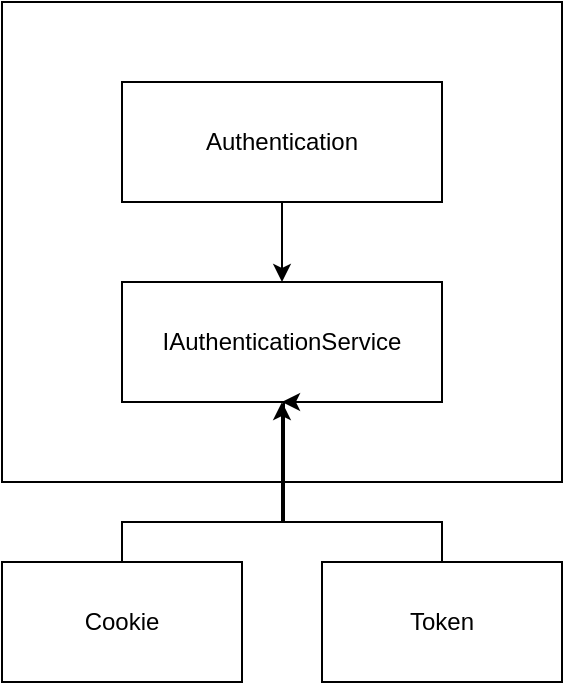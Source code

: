 <mxfile version="26.0.3" pages="2">
  <diagram name="IAutehnticationService" id="Tzmo9ZOexaIhjSpL_RK-">
    <mxGraphModel dx="1221" dy="759" grid="1" gridSize="10" guides="1" tooltips="1" connect="1" arrows="1" fold="1" page="1" pageScale="1" pageWidth="827" pageHeight="1169" math="0" shadow="0">
      <root>
        <mxCell id="0" />
        <mxCell id="1" parent="0" />
        <mxCell id="mbufdSFzFslEfhBCHYeK-3" value="" style="rounded=0;whiteSpace=wrap;html=1;fillColor=none;" vertex="1" parent="1">
          <mxGeometry x="280" y="40" width="280" height="240" as="geometry" />
        </mxCell>
        <mxCell id="mbufdSFzFslEfhBCHYeK-6" style="edgeStyle=orthogonalEdgeStyle;rounded=0;orthogonalLoop=1;jettySize=auto;html=1;exitX=0.5;exitY=1;exitDx=0;exitDy=0;entryX=0.5;entryY=0;entryDx=0;entryDy=0;" edge="1" parent="1" source="mbufdSFzFslEfhBCHYeK-1" target="mbufdSFzFslEfhBCHYeK-2">
          <mxGeometry relative="1" as="geometry" />
        </mxCell>
        <mxCell id="mbufdSFzFslEfhBCHYeK-1" value="Authentication" style="rounded=0;whiteSpace=wrap;html=1;" vertex="1" parent="1">
          <mxGeometry x="340" y="80" width="160" height="60" as="geometry" />
        </mxCell>
        <mxCell id="mbufdSFzFslEfhBCHYeK-2" value="IAuthenticationService" style="rounded=0;whiteSpace=wrap;html=1;" vertex="1" parent="1">
          <mxGeometry x="340" y="180" width="160" height="60" as="geometry" />
        </mxCell>
        <mxCell id="mbufdSFzFslEfhBCHYeK-7" style="edgeStyle=orthogonalEdgeStyle;rounded=0;orthogonalLoop=1;jettySize=auto;html=1;exitX=0.5;exitY=0;exitDx=0;exitDy=0;entryX=0.5;entryY=1;entryDx=0;entryDy=0;" edge="1" parent="1" source="mbufdSFzFslEfhBCHYeK-4" target="mbufdSFzFslEfhBCHYeK-2">
          <mxGeometry relative="1" as="geometry">
            <Array as="points">
              <mxPoint x="340" y="300" />
              <mxPoint x="420" y="300" />
            </Array>
          </mxGeometry>
        </mxCell>
        <mxCell id="mbufdSFzFslEfhBCHYeK-4" value="Cookie" style="rounded=0;whiteSpace=wrap;html=1;" vertex="1" parent="1">
          <mxGeometry x="280" y="320" width="120" height="60" as="geometry" />
        </mxCell>
        <mxCell id="mbufdSFzFslEfhBCHYeK-8" style="edgeStyle=orthogonalEdgeStyle;rounded=0;orthogonalLoop=1;jettySize=auto;html=1;exitX=0.5;exitY=0;exitDx=0;exitDy=0;" edge="1" parent="1" source="mbufdSFzFslEfhBCHYeK-5">
          <mxGeometry relative="1" as="geometry">
            <mxPoint x="420" y="240" as="targetPoint" />
            <Array as="points">
              <mxPoint x="500" y="300" />
              <mxPoint x="421" y="300" />
            </Array>
          </mxGeometry>
        </mxCell>
        <mxCell id="mbufdSFzFslEfhBCHYeK-5" value="Token" style="rounded=0;whiteSpace=wrap;html=1;" vertex="1" parent="1">
          <mxGeometry x="440" y="320" width="120" height="60" as="geometry" />
        </mxCell>
      </root>
    </mxGraphModel>
  </diagram>
  <diagram id="0hOO7gu96tUpyILiIfox" name="browser-session">
    <mxGraphModel dx="676" dy="780" grid="1" gridSize="10" guides="1" tooltips="1" connect="1" arrows="1" fold="1" page="1" pageScale="1" pageWidth="827" pageHeight="1169" math="0" shadow="0">
      <root>
        <mxCell id="0" />
        <mxCell id="1" parent="0" />
        <mxCell id="VzG9IFp1WNHwRg_TG9LX-1" value="&lt;b&gt;Persistent&lt;/b&gt; Cookie Lifetime" style="rounded=0;whiteSpace=wrap;html=1;" vertex="1" parent="1">
          <mxGeometry x="120" y="200" width="310" height="30" as="geometry" />
        </mxCell>
        <mxCell id="VzG9IFp1WNHwRg_TG9LX-2" value="Browser Session Lifetime" style="rounded=0;whiteSpace=wrap;html=1;" vertex="1" parent="1">
          <mxGeometry x="120" y="240" width="160" height="30" as="geometry" />
        </mxCell>
        <mxCell id="VzG9IFp1WNHwRg_TG9LX-4" value="Browser Session Lifetime" style="rounded=0;whiteSpace=wrap;html=1;" vertex="1" parent="1">
          <mxGeometry x="290" y="240" width="270" height="30" as="geometry" />
        </mxCell>
        <mxCell id="VzG9IFp1WNHwRg_TG9LX-3" value="" style="endArrow=none;dashed=1;html=1;strokeWidth=2;rounded=0;strokeColor=#FF0000;" edge="1" parent="1">
          <mxGeometry width="50" height="50" relative="1" as="geometry">
            <mxPoint x="430" y="290" as="sourcePoint" />
            <mxPoint x="430" y="170" as="targetPoint" />
          </mxGeometry>
        </mxCell>
      </root>
    </mxGraphModel>
  </diagram>
</mxfile>
